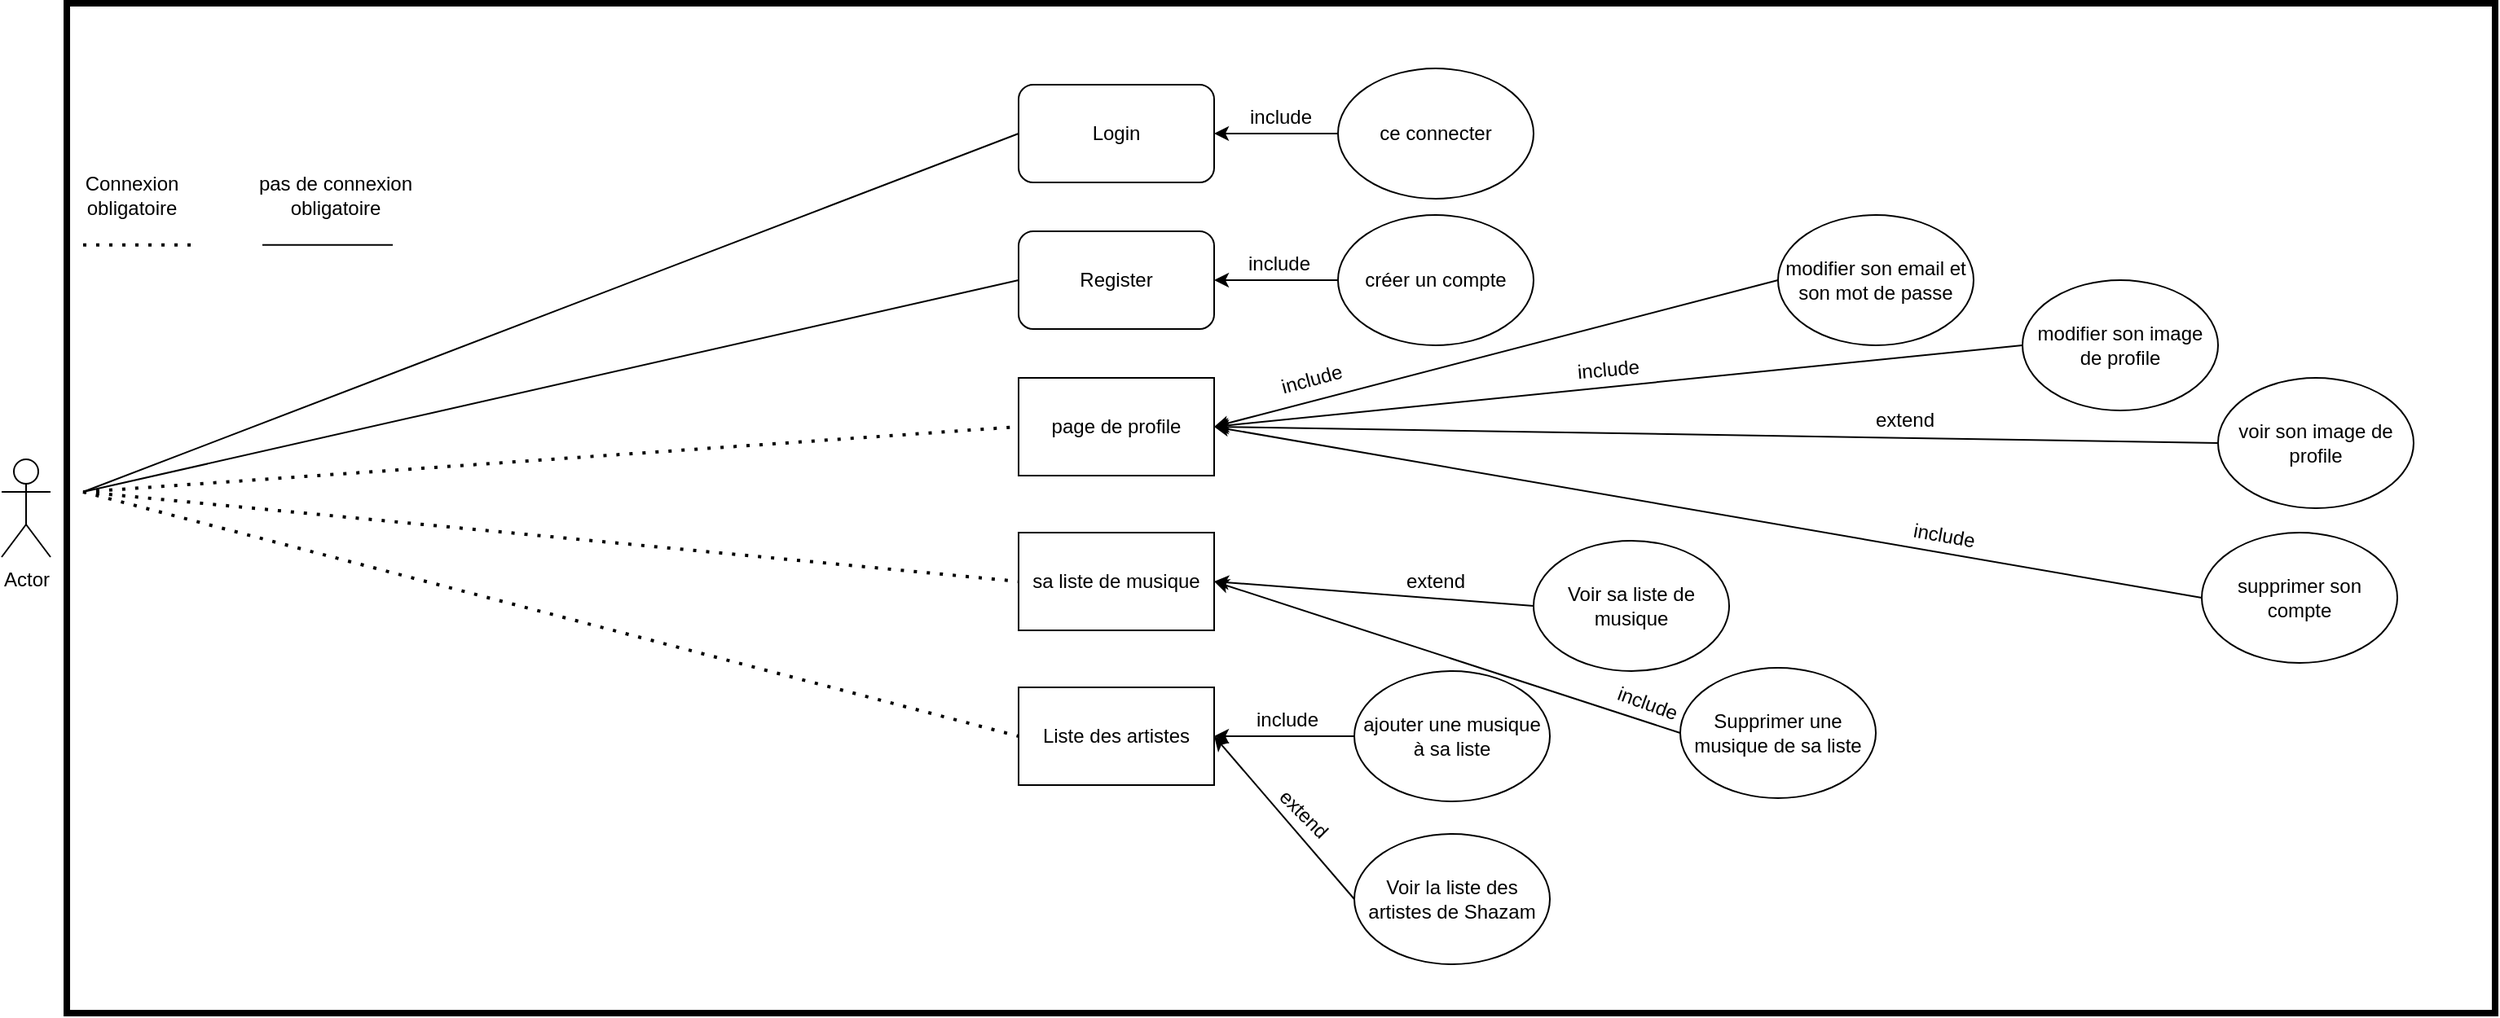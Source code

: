 <mxfile version="14.5.1" type="device"><diagram id="APli8HJv9CIy6ZiC7V08" name="Page-1"><mxGraphModel dx="2500" dy="2136" grid="1" gridSize="10" guides="1" tooltips="1" connect="1" arrows="1" fold="1" page="1" pageScale="1" pageWidth="827" pageHeight="1169" math="0" shadow="0"><root><mxCell id="0"/><mxCell id="1" parent="0"/><mxCell id="75mHn9gv6PT7o-J1nC8B-1" value="Actor" style="shape=umlActor;verticalLabelPosition=bottom;verticalAlign=top;html=1;outlineConnect=0;" vertex="1" parent="1"><mxGeometry x="-270" y="120" width="30" height="60" as="geometry"/></mxCell><mxCell id="75mHn9gv6PT7o-J1nC8B-2" value="Liste des artistes" style="rounded=0;whiteSpace=wrap;html=1;" vertex="1" parent="1"><mxGeometry x="354" y="260" width="120" height="60" as="geometry"/></mxCell><mxCell id="75mHn9gv6PT7o-J1nC8B-3" value="sa liste de musique" style="rounded=0;whiteSpace=wrap;html=1;" vertex="1" parent="1"><mxGeometry x="354" y="165" width="120" height="60" as="geometry"/></mxCell><mxCell id="75mHn9gv6PT7o-J1nC8B-4" value="" style="endArrow=none;dashed=1;html=1;dashPattern=1 3;strokeWidth=2;entryX=0;entryY=0.5;entryDx=0;entryDy=0;" edge="1" parent="1" target="75mHn9gv6PT7o-J1nC8B-2"><mxGeometry width="50" height="50" relative="1" as="geometry"><mxPoint x="-220" y="140" as="sourcePoint"/><mxPoint x="750" y="290" as="targetPoint"/></mxGeometry></mxCell><mxCell id="75mHn9gv6PT7o-J1nC8B-5" value="" style="endArrow=none;dashed=1;html=1;dashPattern=1 3;strokeWidth=2;entryX=0;entryY=0.5;entryDx=0;entryDy=0;" edge="1" parent="1" target="75mHn9gv6PT7o-J1nC8B-3"><mxGeometry width="50" height="50" relative="1" as="geometry"><mxPoint x="-220" y="140" as="sourcePoint"/><mxPoint x="750" y="320" as="targetPoint"/></mxGeometry></mxCell><mxCell id="75mHn9gv6PT7o-J1nC8B-6" value="page de profile" style="rounded=0;whiteSpace=wrap;html=1;" vertex="1" parent="1"><mxGeometry x="354" y="70" width="120" height="60" as="geometry"/></mxCell><mxCell id="75mHn9gv6PT7o-J1nC8B-7" value="" style="endArrow=none;dashed=1;html=1;dashPattern=1 3;strokeWidth=2;entryX=0;entryY=0.5;entryDx=0;entryDy=0;" edge="1" parent="1" target="75mHn9gv6PT7o-J1nC8B-6"><mxGeometry width="50" height="50" relative="1" as="geometry"><mxPoint x="-220" y="140" as="sourcePoint"/><mxPoint x="750" y="320" as="targetPoint"/></mxGeometry></mxCell><mxCell id="75mHn9gv6PT7o-J1nC8B-10" value="" style="endArrow=none;dashed=1;html=1;dashPattern=1 3;strokeWidth=2;" edge="1" parent="1"><mxGeometry width="50" height="50" relative="1" as="geometry"><mxPoint x="-220" y="-11.67" as="sourcePoint"/><mxPoint x="-150" y="-11.67" as="targetPoint"/></mxGeometry></mxCell><mxCell id="75mHn9gv6PT7o-J1nC8B-12" value="Connexion obligatoire" style="text;html=1;strokeColor=none;fillColor=none;align=center;verticalAlign=middle;whiteSpace=wrap;rounded=0;" vertex="1" parent="1"><mxGeometry x="-210" y="-51.67" width="40" height="20" as="geometry"/></mxCell><mxCell id="75mHn9gv6PT7o-J1nC8B-13" value="Register" style="rounded=1;whiteSpace=wrap;html=1;" vertex="1" parent="1"><mxGeometry x="354" y="-20" width="120" height="60" as="geometry"/></mxCell><mxCell id="75mHn9gv6PT7o-J1nC8B-14" value="" style="endArrow=none;html=1;entryX=0;entryY=0.5;entryDx=0;entryDy=0;" edge="1" parent="1" target="75mHn9gv6PT7o-J1nC8B-13"><mxGeometry width="50" height="50" relative="1" as="geometry"><mxPoint x="-220" y="140" as="sourcePoint"/><mxPoint x="730" y="50" as="targetPoint"/></mxGeometry></mxCell><mxCell id="75mHn9gv6PT7o-J1nC8B-15" value="" style="endArrow=none;html=1;" edge="1" parent="1"><mxGeometry width="50" height="50" relative="1" as="geometry"><mxPoint x="-110" y="-11.67" as="sourcePoint"/><mxPoint x="-30" y="-11.67" as="targetPoint"/></mxGeometry></mxCell><mxCell id="75mHn9gv6PT7o-J1nC8B-16" value="pas de connexion obligatoire" style="text;html=1;strokeColor=none;fillColor=none;align=center;verticalAlign=middle;whiteSpace=wrap;rounded=0;" vertex="1" parent="1"><mxGeometry x="-130" y="-51.67" width="130" height="20" as="geometry"/></mxCell><mxCell id="75mHn9gv6PT7o-J1nC8B-21" value="Login" style="rounded=1;whiteSpace=wrap;html=1;" vertex="1" parent="1"><mxGeometry x="354" y="-110" width="120" height="60" as="geometry"/></mxCell><mxCell id="75mHn9gv6PT7o-J1nC8B-22" value="" style="endArrow=none;html=1;entryX=0;entryY=0.5;entryDx=0;entryDy=0;" edge="1" parent="1" target="75mHn9gv6PT7o-J1nC8B-21"><mxGeometry width="50" height="50" relative="1" as="geometry"><mxPoint x="-220" y="140" as="sourcePoint"/><mxPoint x="364" y="20" as="targetPoint"/></mxGeometry></mxCell><mxCell id="75mHn9gv6PT7o-J1nC8B-23" value="" style="endArrow=classic;html=1;entryX=1;entryY=0.5;entryDx=0;entryDy=0;exitX=0;exitY=0.5;exitDx=0;exitDy=0;" edge="1" parent="1" source="75mHn9gv6PT7o-J1nC8B-24" target="75mHn9gv6PT7o-J1nC8B-2"><mxGeometry width="50" height="50" relative="1" as="geometry"><mxPoint x="550" y="290" as="sourcePoint"/><mxPoint x="680" y="340" as="targetPoint"/></mxGeometry></mxCell><mxCell id="75mHn9gv6PT7o-J1nC8B-24" value="&lt;span&gt;ajouter une musique à sa liste&lt;/span&gt;" style="ellipse;whiteSpace=wrap;html=1;" vertex="1" parent="1"><mxGeometry x="560" y="250" width="120" height="80" as="geometry"/></mxCell><mxCell id="75mHn9gv6PT7o-J1nC8B-25" value="Supprimer une musique de sa liste" style="ellipse;whiteSpace=wrap;html=1;" vertex="1" parent="1"><mxGeometry x="760" y="248" width="120" height="80" as="geometry"/></mxCell><mxCell id="75mHn9gv6PT7o-J1nC8B-26" value="" style="endArrow=classic;html=1;exitX=0;exitY=0.5;exitDx=0;exitDy=0;entryX=1;entryY=0.5;entryDx=0;entryDy=0;" edge="1" parent="1" source="75mHn9gv6PT7o-J1nC8B-25" target="75mHn9gv6PT7o-J1nC8B-3"><mxGeometry width="50" height="50" relative="1" as="geometry"><mxPoint x="630" y="300" as="sourcePoint"/><mxPoint x="680" y="250" as="targetPoint"/></mxGeometry></mxCell><mxCell id="75mHn9gv6PT7o-J1nC8B-27" value="Voir sa liste de musique" style="ellipse;whiteSpace=wrap;html=1;" vertex="1" parent="1"><mxGeometry x="670" y="170" width="120" height="80" as="geometry"/></mxCell><mxCell id="75mHn9gv6PT7o-J1nC8B-28" value="include" style="text;html=1;strokeColor=none;fillColor=none;align=center;verticalAlign=middle;whiteSpace=wrap;rounded=0;rotation=20;" vertex="1" parent="1"><mxGeometry x="720" y="260" width="40" height="20" as="geometry"/></mxCell><mxCell id="75mHn9gv6PT7o-J1nC8B-29" value="include" style="text;html=1;strokeColor=none;fillColor=none;align=center;verticalAlign=middle;whiteSpace=wrap;rounded=0;rotation=0;" vertex="1" parent="1"><mxGeometry x="499" y="270" width="40" height="20" as="geometry"/></mxCell><mxCell id="75mHn9gv6PT7o-J1nC8B-30" value="" style="endArrow=classic;html=1;exitX=0;exitY=0.5;exitDx=0;exitDy=0;entryX=1;entryY=0.5;entryDx=0;entryDy=0;" edge="1" parent="1" source="75mHn9gv6PT7o-J1nC8B-27" target="75mHn9gv6PT7o-J1nC8B-3"><mxGeometry width="50" height="50" relative="1" as="geometry"><mxPoint x="630" y="290" as="sourcePoint"/><mxPoint x="680" y="240" as="targetPoint"/></mxGeometry></mxCell><mxCell id="75mHn9gv6PT7o-J1nC8B-31" value="extend" style="text;html=1;strokeColor=none;fillColor=none;align=center;verticalAlign=middle;whiteSpace=wrap;rounded=0;rotation=0;" vertex="1" parent="1"><mxGeometry x="590" y="185" width="40" height="20" as="geometry"/></mxCell><mxCell id="75mHn9gv6PT7o-J1nC8B-32" value="modifier son email et son mot de passe" style="ellipse;whiteSpace=wrap;html=1;" vertex="1" parent="1"><mxGeometry x="820" y="-30" width="120" height="80" as="geometry"/></mxCell><mxCell id="75mHn9gv6PT7o-J1nC8B-33" value="" style="endArrow=classic;html=1;exitX=0;exitY=0.5;exitDx=0;exitDy=0;entryX=1;entryY=0.5;entryDx=0;entryDy=0;" edge="1" parent="1" source="75mHn9gv6PT7o-J1nC8B-32" target="75mHn9gv6PT7o-J1nC8B-6"><mxGeometry width="50" height="50" relative="1" as="geometry"><mxPoint x="630" y="280" as="sourcePoint"/><mxPoint x="680" y="230" as="targetPoint"/></mxGeometry></mxCell><mxCell id="75mHn9gv6PT7o-J1nC8B-34" value="include" style="text;html=1;strokeColor=none;fillColor=none;align=center;verticalAlign=middle;whiteSpace=wrap;rounded=0;rotation=-15;" vertex="1" parent="1"><mxGeometry x="514" y="61" width="40" height="20" as="geometry"/></mxCell><mxCell id="75mHn9gv6PT7o-J1nC8B-35" value="créer un compte" style="ellipse;whiteSpace=wrap;html=1;" vertex="1" parent="1"><mxGeometry x="550" y="-30" width="120" height="80" as="geometry"/></mxCell><mxCell id="75mHn9gv6PT7o-J1nC8B-36" value="" style="endArrow=classic;html=1;exitX=0;exitY=0.5;exitDx=0;exitDy=0;entryX=1;entryY=0.5;entryDx=0;entryDy=0;" edge="1" parent="1" source="75mHn9gv6PT7o-J1nC8B-35" target="75mHn9gv6PT7o-J1nC8B-13"><mxGeometry width="50" height="50" relative="1" as="geometry"><mxPoint x="560" y="110" as="sourcePoint"/><mxPoint x="484" y="110" as="targetPoint"/></mxGeometry></mxCell><mxCell id="75mHn9gv6PT7o-J1nC8B-37" value="include" style="text;html=1;strokeColor=none;fillColor=none;align=center;verticalAlign=middle;whiteSpace=wrap;rounded=0;rotation=0;" vertex="1" parent="1"><mxGeometry x="494" y="-10" width="40" height="20" as="geometry"/></mxCell><mxCell id="75mHn9gv6PT7o-J1nC8B-38" value="ce connecter" style="ellipse;whiteSpace=wrap;html=1;" vertex="1" parent="1"><mxGeometry x="550" y="-120" width="120" height="80" as="geometry"/></mxCell><mxCell id="75mHn9gv6PT7o-J1nC8B-39" value="include" style="text;html=1;strokeColor=none;fillColor=none;align=center;verticalAlign=middle;whiteSpace=wrap;rounded=0;rotation=0;" vertex="1" parent="1"><mxGeometry x="495" y="-100" width="40" height="20" as="geometry"/></mxCell><mxCell id="75mHn9gv6PT7o-J1nC8B-40" value="" style="endArrow=classic;html=1;exitX=0;exitY=0.5;exitDx=0;exitDy=0;entryX=1;entryY=0.5;entryDx=0;entryDy=0;" edge="1" parent="1" source="75mHn9gv6PT7o-J1nC8B-38" target="75mHn9gv6PT7o-J1nC8B-21"><mxGeometry width="50" height="50" relative="1" as="geometry"><mxPoint x="560" y="20" as="sourcePoint"/><mxPoint x="484" y="20" as="targetPoint"/></mxGeometry></mxCell><mxCell id="75mHn9gv6PT7o-J1nC8B-41" value="Voir la liste des artistes de Shazam" style="ellipse;whiteSpace=wrap;html=1;" vertex="1" parent="1"><mxGeometry x="560" y="350" width="120" height="80" as="geometry"/></mxCell><mxCell id="75mHn9gv6PT7o-J1nC8B-42" value="" style="endArrow=classic;html=1;entryX=1;entryY=0.5;entryDx=0;entryDy=0;exitX=0;exitY=0.5;exitDx=0;exitDy=0;" edge="1" parent="1" source="75mHn9gv6PT7o-J1nC8B-41" target="75mHn9gv6PT7o-J1nC8B-2"><mxGeometry width="50" height="50" relative="1" as="geometry"><mxPoint x="630" y="380" as="sourcePoint"/><mxPoint x="680" y="330" as="targetPoint"/></mxGeometry></mxCell><mxCell id="75mHn9gv6PT7o-J1nC8B-43" value="extend" style="text;html=1;strokeColor=none;fillColor=none;align=center;verticalAlign=middle;whiteSpace=wrap;rounded=0;rotation=45;" vertex="1" parent="1"><mxGeometry x="509" y="328" width="40" height="20" as="geometry"/></mxCell><mxCell id="75mHn9gv6PT7o-J1nC8B-44" value="modifier son image de profile" style="ellipse;whiteSpace=wrap;html=1;" vertex="1" parent="1"><mxGeometry x="970" y="10" width="120" height="80" as="geometry"/></mxCell><mxCell id="75mHn9gv6PT7o-J1nC8B-45" value="" style="endArrow=classic;html=1;exitX=0;exitY=0.5;exitDx=0;exitDy=0;entryX=1;entryY=0.5;entryDx=0;entryDy=0;" edge="1" parent="1" source="75mHn9gv6PT7o-J1nC8B-44" target="75mHn9gv6PT7o-J1nC8B-6"><mxGeometry width="50" height="50" relative="1" as="geometry"><mxPoint x="830" y="20" as="sourcePoint"/><mxPoint x="484" y="110" as="targetPoint"/></mxGeometry></mxCell><mxCell id="75mHn9gv6PT7o-J1nC8B-46" value="include" style="text;html=1;strokeColor=none;fillColor=none;align=center;verticalAlign=middle;whiteSpace=wrap;rounded=0;rotation=-5;" vertex="1" parent="1"><mxGeometry x="696" y="55" width="40" height="20" as="geometry"/></mxCell><mxCell id="75mHn9gv6PT7o-J1nC8B-47" value="voir son image de profile" style="ellipse;whiteSpace=wrap;html=1;" vertex="1" parent="1"><mxGeometry x="1090" y="70" width="120" height="80" as="geometry"/></mxCell><mxCell id="75mHn9gv6PT7o-J1nC8B-48" value="" style="endArrow=classic;html=1;entryX=1;entryY=0.5;entryDx=0;entryDy=0;exitX=0;exitY=0.5;exitDx=0;exitDy=0;" edge="1" parent="1" source="75mHn9gv6PT7o-J1nC8B-47" target="75mHn9gv6PT7o-J1nC8B-6"><mxGeometry width="50" height="50" relative="1" as="geometry"><mxPoint x="470" y="250" as="sourcePoint"/><mxPoint x="520" y="200" as="targetPoint"/></mxGeometry></mxCell><mxCell id="75mHn9gv6PT7o-J1nC8B-49" value="extend" style="text;html=1;strokeColor=none;fillColor=none;align=center;verticalAlign=middle;whiteSpace=wrap;rounded=0;rotation=0;" vertex="1" parent="1"><mxGeometry x="878" y="86" width="40" height="20" as="geometry"/></mxCell><mxCell id="75mHn9gv6PT7o-J1nC8B-50" value="supprimer son compte" style="ellipse;whiteSpace=wrap;html=1;" vertex="1" parent="1"><mxGeometry x="1080" y="165" width="120" height="80" as="geometry"/></mxCell><mxCell id="75mHn9gv6PT7o-J1nC8B-51" value="" style="endArrow=classic;html=1;entryX=1;entryY=0.5;entryDx=0;entryDy=0;exitX=0;exitY=0.5;exitDx=0;exitDy=0;" edge="1" parent="1" source="75mHn9gv6PT7o-J1nC8B-50" target="75mHn9gv6PT7o-J1nC8B-6"><mxGeometry width="50" height="50" relative="1" as="geometry"><mxPoint x="470" y="250" as="sourcePoint"/><mxPoint x="520" y="200" as="targetPoint"/></mxGeometry></mxCell><mxCell id="75mHn9gv6PT7o-J1nC8B-52" value="include" style="text;html=1;strokeColor=none;fillColor=none;align=center;verticalAlign=middle;whiteSpace=wrap;rounded=0;rotation=10;" vertex="1" parent="1"><mxGeometry x="902" y="157" width="40" height="20" as="geometry"/></mxCell><mxCell id="75mHn9gv6PT7o-J1nC8B-55" value="" style="rounded=0;whiteSpace=wrap;html=1;labelBackgroundColor=none;strokeWidth=4;fillColor=none;" vertex="1" parent="1"><mxGeometry x="-230" y="-160" width="1490" height="620" as="geometry"/></mxCell></root></mxGraphModel></diagram></mxfile>
